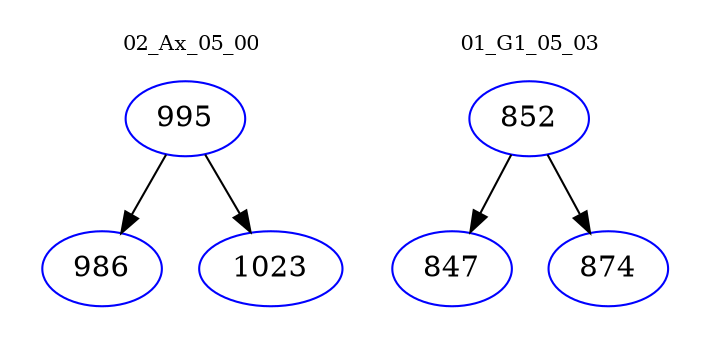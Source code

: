 digraph{
subgraph cluster_0 {
color = white
label = "02_Ax_05_00";
fontsize=10;
T0_995 [label="995", color="blue"]
T0_995 -> T0_986 [color="black"]
T0_986 [label="986", color="blue"]
T0_995 -> T0_1023 [color="black"]
T0_1023 [label="1023", color="blue"]
}
subgraph cluster_1 {
color = white
label = "01_G1_05_03";
fontsize=10;
T1_852 [label="852", color="blue"]
T1_852 -> T1_847 [color="black"]
T1_847 [label="847", color="blue"]
T1_852 -> T1_874 [color="black"]
T1_874 [label="874", color="blue"]
}
}
